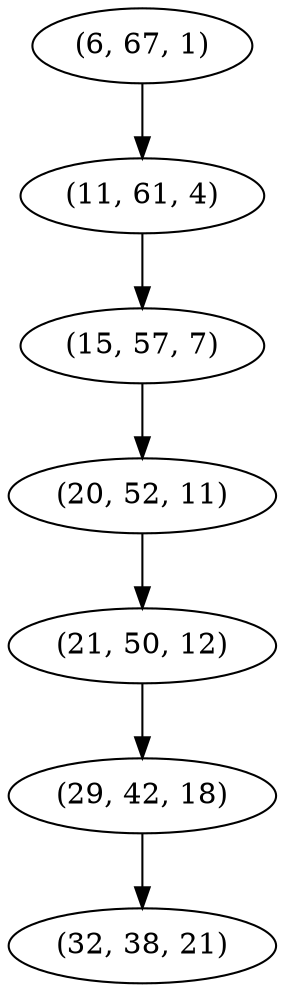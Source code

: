 digraph tree {
    "(6, 67, 1)";
    "(11, 61, 4)";
    "(15, 57, 7)";
    "(20, 52, 11)";
    "(21, 50, 12)";
    "(29, 42, 18)";
    "(32, 38, 21)";
    "(6, 67, 1)" -> "(11, 61, 4)";
    "(11, 61, 4)" -> "(15, 57, 7)";
    "(15, 57, 7)" -> "(20, 52, 11)";
    "(20, 52, 11)" -> "(21, 50, 12)";
    "(21, 50, 12)" -> "(29, 42, 18)";
    "(29, 42, 18)" -> "(32, 38, 21)";
}
